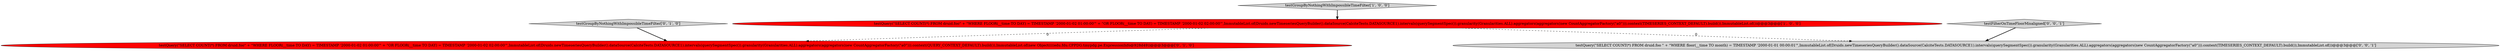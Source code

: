 digraph {
1 [style = filled, label = "testGroupByNothingWithImpossibleTimeFilter['1', '0', '0']", fillcolor = lightgray, shape = diamond image = "AAA0AAABBB1BBB"];
4 [style = filled, label = "testFilterOnTimeFloorMisaligned['0', '0', '1']", fillcolor = lightgray, shape = diamond image = "AAA0AAABBB3BBB"];
0 [style = filled, label = "testQuery(\"SELECT COUNT(*) FROM druid.foo\" + \"WHERE FLOOR(__time TO DAY) = TIMESTAMP '2000-01-02 01:00:00'\" + \"OR FLOOR(__time TO DAY) = TIMESTAMP '2000-01-02 02:00:00'\",ImmutableList.of(Druids.newTimeseriesQueryBuilder().dataSource(CalciteTests.DATASOURCE1).intervals(querySegmentSpec()).granularity(Granularities.ALL).aggregators(aggregators(new CountAggregatorFactory(\"a0\"))).context(TIMESERIES_CONTEXT_DEFAULT).build()),ImmutableList.of())@@@3@@@['1', '0', '0']", fillcolor = red, shape = ellipse image = "AAA1AAABBB1BBB"];
2 [style = filled, label = "testQuery(\"SELECT COUNT(*) FROM druid.foo\" + \"WHERE FLOOR(__time TO DAY) = TIMESTAMP '2000-01-02 01:00:00'\" + \"OR FLOOR(__time TO DAY) = TIMESTAMP '2000-01-02 02:00:00'\",ImmutableList.of(Druids.newTimeseriesQueryBuilder().dataSource(CalciteTests.DATASOURCE1).intervals(querySegmentSpec()).granularity(Granularities.ALL).aggregators(aggregators(new CountAggregatorFactory(\"a0\"))).context(QUERY_CONTEXT_DEFAULT).build()),ImmutableList.of(new Object((((edu.fdu.CPPDG.tinypdg.pe.ExpressionInfo@928d49))@@@3@@@['0', '1', '0']", fillcolor = red, shape = ellipse image = "AAA1AAABBB2BBB"];
5 [style = filled, label = "testQuery(\"SELECT COUNT(*) FROM druid.foo \" + \"WHERE floor(__time TO month) = TIMESTAMP '2000-01-01 00:00:01'\",ImmutableList.of(Druids.newTimeseriesQueryBuilder().dataSource(CalciteTests.DATASOURCE1).intervals(querySegmentSpec()).granularity(Granularities.ALL).aggregators(aggregators(new CountAggregatorFactory(\"a0\"))).context(TIMESERIES_CONTEXT_DEFAULT).build()),ImmutableList.of())@@@3@@@['0', '0', '1']", fillcolor = lightgray, shape = ellipse image = "AAA0AAABBB3BBB"];
3 [style = filled, label = "testGroupByNothingWithImpossibleTimeFilter['0', '1', '0']", fillcolor = lightgray, shape = diamond image = "AAA0AAABBB2BBB"];
0->2 [style = dashed, label="0"];
1->0 [style = bold, label=""];
3->2 [style = bold, label=""];
0->5 [style = dashed, label="0"];
4->5 [style = bold, label=""];
}
